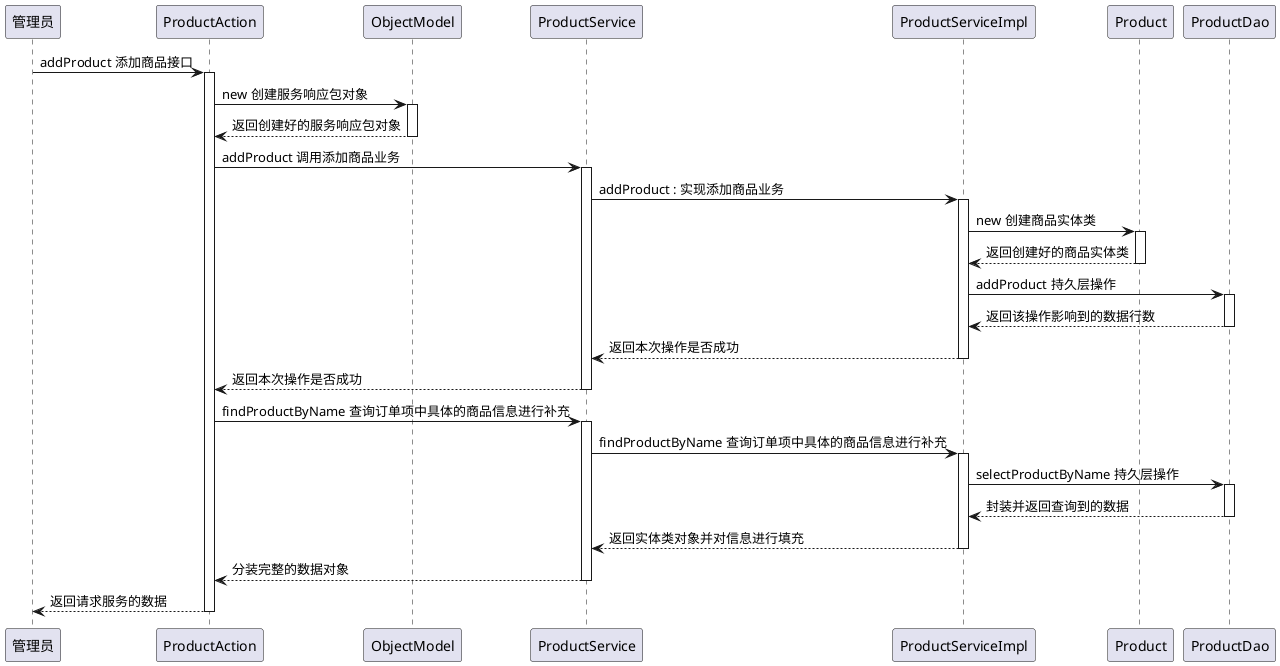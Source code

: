 @startuml
participant 管理员
管理员 -> ProductAction : addProduct 添加商品接口
activate ProductAction
ProductAction -> ObjectModel : new 创建服务响应包对象
activate ObjectModel
ObjectModel --> ProductAction : 返回创建好的服务响应包对象
deactivate ObjectModel
ProductAction -> ProductService : addProduct 调用添加商品业务
activate ProductService
ProductService -> ProductServiceImpl : addProduct : 实现添加商品业务
activate ProductServiceImpl
ProductServiceImpl -> Product : new 创建商品实体类
activate Product
Product --> ProductServiceImpl : 返回创建好的商品实体类
deactivate Product
ProductServiceImpl -> ProductDao : addProduct 持久层操作
activate ProductDao
ProductDao --> ProductServiceImpl : 返回该操作影响到的数据行数
deactivate ProductDao
ProductServiceImpl --> ProductService : 返回本次操作是否成功
deactivate ProductServiceImpl
ProductService --> ProductAction : 返回本次操作是否成功
deactivate ProductService
ProductAction -> ProductService : findProductByName 查询订单项中具体的商品信息进行补充
activate ProductService
ProductService -> ProductServiceImpl : findProductByName 查询订单项中具体的商品信息进行补充
activate ProductServiceImpl
ProductServiceImpl -> ProductDao : selectProductByName 持久层操作
activate ProductDao
ProductDao --> ProductServiceImpl : 封装并返回查询到的数据
deactivate ProductDao
ProductServiceImpl --> ProductService : 返回实体类对象并对信息进行填充
deactivate ProductServiceImpl
ProductService --> ProductAction : 分装完整的数据对象
deactivate ProductService
return 返回请求服务的数据
@enduml